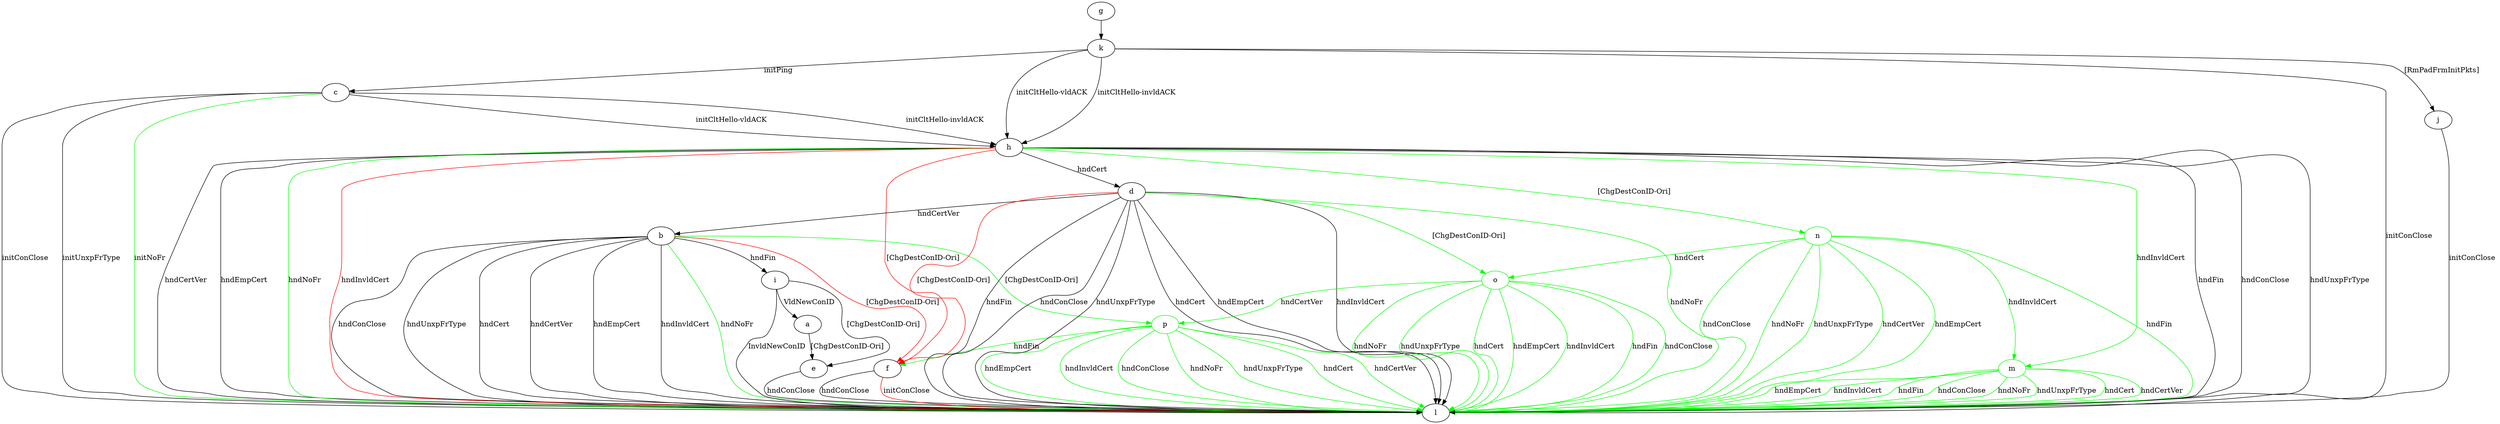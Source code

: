 digraph "" {
	a -> e	[key=0,
		label="[ChgDestConID-Ori] "];
	b -> f	[key=0,
		color=red,
		label="[ChgDestConID-Ori] "];
	b -> i	[key=0,
		label="hndFin "];
	b -> l	[key=0,
		label="hndConClose "];
	b -> l	[key=1,
		label="hndUnxpFrType "];
	b -> l	[key=2,
		label="hndCert "];
	b -> l	[key=3,
		label="hndCertVer "];
	b -> l	[key=4,
		label="hndEmpCert "];
	b -> l	[key=5,
		label="hndInvldCert "];
	b -> l	[key=6,
		color=green,
		label="hndNoFr "];
	p	[color=green];
	b -> p	[key=0,
		color=green,
		label="[ChgDestConID-Ori] "];
	c -> h	[key=0,
		label="initCltHello-vldACK "];
	c -> h	[key=1,
		label="initCltHello-invldACK "];
	c -> l	[key=0,
		label="initConClose "];
	c -> l	[key=1,
		label="initUnxpFrType "];
	c -> l	[key=2,
		color=green,
		label="initNoFr "];
	d -> b	[key=0,
		label="hndCertVer "];
	d -> f	[key=0,
		color=red,
		label="[ChgDestConID-Ori] "];
	d -> l	[key=0,
		label="hndFin "];
	d -> l	[key=1,
		label="hndConClose "];
	d -> l	[key=2,
		label="hndUnxpFrType "];
	d -> l	[key=3,
		label="hndCert "];
	d -> l	[key=4,
		label="hndEmpCert "];
	d -> l	[key=5,
		label="hndInvldCert "];
	d -> l	[key=6,
		color=green,
		label="hndNoFr "];
	o	[color=green];
	d -> o	[key=0,
		color=green,
		label="[ChgDestConID-Ori] "];
	e -> l	[key=0,
		label="hndConClose "];
	f -> l	[key=0,
		label="hndConClose "];
	f -> l	[key=1,
		color=red,
		label="initConClose "];
	g -> k	[key=0];
	h -> d	[key=0,
		label="hndCert "];
	h -> f	[key=0,
		color=red,
		label="[ChgDestConID-Ori] "];
	h -> l	[key=0,
		label="hndFin "];
	h -> l	[key=1,
		label="hndConClose "];
	h -> l	[key=2,
		label="hndUnxpFrType "];
	h -> l	[key=3,
		label="hndCertVer "];
	h -> l	[key=4,
		label="hndEmpCert "];
	h -> l	[key=5,
		color=green,
		label="hndNoFr "];
	h -> l	[key=6,
		color=red,
		label="hndInvldCert "];
	m	[color=green];
	h -> m	[key=0,
		color=green,
		label="hndInvldCert "];
	n	[color=green];
	h -> n	[key=0,
		color=green,
		label="[ChgDestConID-Ori] "];
	i -> a	[key=0,
		label="VldNewConID "];
	i -> e	[key=0,
		label="[ChgDestConID-Ori] "];
	i -> l	[key=0,
		label="InvldNewConID "];
	j -> l	[key=0,
		label="initConClose "];
	k -> c	[key=0,
		label="initPing "];
	k -> h	[key=0,
		label="initCltHello-vldACK "];
	k -> h	[key=1,
		label="initCltHello-invldACK "];
	k -> j	[key=0,
		label="[RmPadFrmInitPkts] "];
	k -> l	[key=0,
		label="initConClose "];
	m -> l	[key=0,
		color=green,
		label="hndFin "];
	m -> l	[key=1,
		color=green,
		label="hndConClose "];
	m -> l	[key=2,
		color=green,
		label="hndNoFr "];
	m -> l	[key=3,
		color=green,
		label="hndUnxpFrType "];
	m -> l	[key=4,
		color=green,
		label="hndCert "];
	m -> l	[key=5,
		color=green,
		label="hndCertVer "];
	m -> l	[key=6,
		color=green,
		label="hndEmpCert "];
	m -> l	[key=7,
		color=green,
		label="hndInvldCert "];
	n -> l	[key=0,
		color=green,
		label="hndFin "];
	n -> l	[key=1,
		color=green,
		label="hndConClose "];
	n -> l	[key=2,
		color=green,
		label="hndNoFr "];
	n -> l	[key=3,
		color=green,
		label="hndUnxpFrType "];
	n -> l	[key=4,
		color=green,
		label="hndCertVer "];
	n -> l	[key=5,
		color=green,
		label="hndEmpCert "];
	n -> m	[key=0,
		color=green,
		label="hndInvldCert "];
	n -> o	[key=0,
		color=green,
		label="hndCert "];
	o -> l	[key=0,
		color=green,
		label="hndFin "];
	o -> l	[key=1,
		color=green,
		label="hndConClose "];
	o -> l	[key=2,
		color=green,
		label="hndNoFr "];
	o -> l	[key=3,
		color=green,
		label="hndUnxpFrType "];
	o -> l	[key=4,
		color=green,
		label="hndCert "];
	o -> l	[key=5,
		color=green,
		label="hndEmpCert "];
	o -> l	[key=6,
		color=green,
		label="hndInvldCert "];
	o -> p	[key=0,
		color=green,
		label="hndCertVer "];
	p -> f	[key=0,
		color=green,
		label="hndFin "];
	p -> l	[key=0,
		color=green,
		label="hndConClose "];
	p -> l	[key=1,
		color=green,
		label="hndNoFr "];
	p -> l	[key=2,
		color=green,
		label="hndUnxpFrType "];
	p -> l	[key=3,
		color=green,
		label="hndCert "];
	p -> l	[key=4,
		color=green,
		label="hndCertVer "];
	p -> l	[key=5,
		color=green,
		label="hndEmpCert "];
	p -> l	[key=6,
		color=green,
		label="hndInvldCert "];
}
